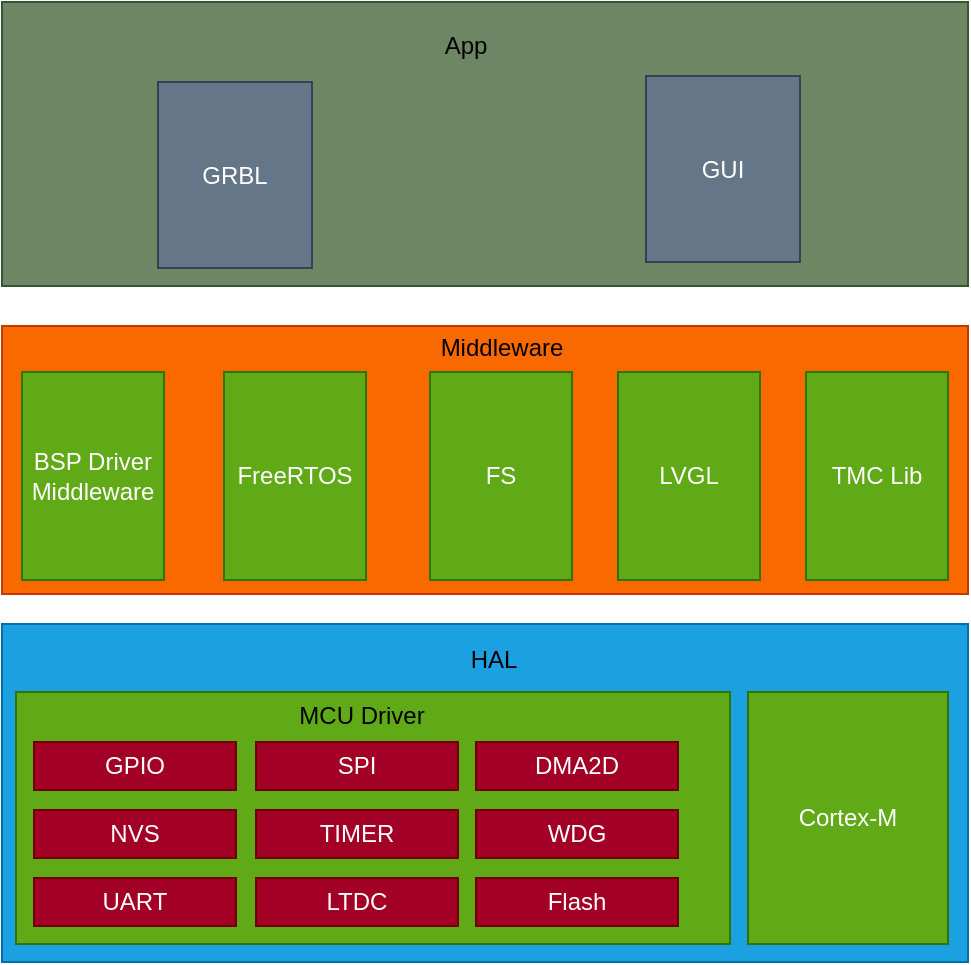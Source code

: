 <mxfile>
    <diagram id="nnVmaFYIqSaF1pwP1oCi" name="第 1 页">
        <mxGraphModel dx="844" dy="813" grid="0" gridSize="10" guides="1" tooltips="1" connect="1" arrows="1" fold="1" page="1" pageScale="1" pageWidth="827" pageHeight="1169" background="none" math="0" shadow="0">
            <root>
                <mxCell id="0"/>
                <mxCell id="1" parent="0"/>
                <mxCell id="80" value="" style="rounded=0;whiteSpace=wrap;html=1;fillColor=#1ba1e2;fontColor=#ffffff;strokeColor=#006EAF;" vertex="1" parent="1">
                    <mxGeometry x="184" y="659" width="483" height="169" as="geometry"/>
                </mxCell>
                <mxCell id="81" value="" style="rounded=0;whiteSpace=wrap;html=1;fillColor=#60a917;fontColor=#ffffff;strokeColor=#2D7600;" vertex="1" parent="1">
                    <mxGeometry x="191" y="693" width="357" height="126" as="geometry"/>
                </mxCell>
                <mxCell id="82" value="Cortex-M" style="rounded=0;whiteSpace=wrap;html=1;fillColor=#60a917;fontColor=#ffffff;strokeColor=#2D7600;" vertex="1" parent="1">
                    <mxGeometry x="557" y="693" width="100" height="126" as="geometry"/>
                </mxCell>
                <mxCell id="83" value="HAL" style="text;html=1;strokeColor=none;fillColor=none;align=center;verticalAlign=middle;whiteSpace=wrap;rounded=0;" vertex="1" parent="1">
                    <mxGeometry x="400" y="662" width="60" height="30" as="geometry"/>
                </mxCell>
                <mxCell id="87" value="" style="rounded=0;whiteSpace=wrap;html=1;fillColor=#fa6800;strokeColor=#C73500;fontColor=#000000;" vertex="1" parent="1">
                    <mxGeometry x="184" y="510" width="483" height="134" as="geometry"/>
                </mxCell>
                <mxCell id="88" value="Middleware" style="text;html=1;strokeColor=none;fillColor=none;align=center;verticalAlign=middle;whiteSpace=wrap;rounded=0;" vertex="1" parent="1">
                    <mxGeometry x="390" y="513" width="88" height="16" as="geometry"/>
                </mxCell>
                <mxCell id="89" value="GPIO" style="rounded=0;whiteSpace=wrap;html=1;fillColor=#a20025;fontColor=#ffffff;strokeColor=#6F0000;" vertex="1" parent="1">
                    <mxGeometry x="200" y="718" width="101" height="24" as="geometry"/>
                </mxCell>
                <mxCell id="90" value="UART" style="rounded=0;whiteSpace=wrap;html=1;fillColor=#a20025;fontColor=#ffffff;strokeColor=#6F0000;" vertex="1" parent="1">
                    <mxGeometry x="200" y="786" width="101" height="24" as="geometry"/>
                </mxCell>
                <mxCell id="91" value="NVS" style="rounded=0;whiteSpace=wrap;html=1;fillColor=#a20025;fontColor=#ffffff;strokeColor=#6F0000;" vertex="1" parent="1">
                    <mxGeometry x="200" y="752" width="101" height="24" as="geometry"/>
                </mxCell>
                <mxCell id="92" value="SPI" style="rounded=0;whiteSpace=wrap;html=1;fillColor=#a20025;fontColor=#ffffff;strokeColor=#6F0000;" vertex="1" parent="1">
                    <mxGeometry x="311" y="718" width="101" height="24" as="geometry"/>
                </mxCell>
                <mxCell id="93" value="TIMER" style="rounded=0;whiteSpace=wrap;html=1;fillColor=#a20025;fontColor=#ffffff;strokeColor=#6F0000;" vertex="1" parent="1">
                    <mxGeometry x="311" y="752" width="101" height="24" as="geometry"/>
                </mxCell>
                <mxCell id="97" value="MCU Driver" style="text;html=1;strokeColor=none;fillColor=none;align=center;verticalAlign=middle;whiteSpace=wrap;rounded=0;" vertex="1" parent="1">
                    <mxGeometry x="319" y="693" width="90" height="24" as="geometry"/>
                </mxCell>
                <mxCell id="98" value="LTDC" style="rounded=0;whiteSpace=wrap;html=1;fillColor=#a20025;fontColor=#ffffff;strokeColor=#6F0000;" vertex="1" parent="1">
                    <mxGeometry x="311" y="786" width="101" height="24" as="geometry"/>
                </mxCell>
                <mxCell id="99" value="DMA2D" style="rounded=0;whiteSpace=wrap;html=1;fillColor=#a20025;fontColor=#ffffff;strokeColor=#6F0000;" vertex="1" parent="1">
                    <mxGeometry x="421" y="718" width="101" height="24" as="geometry"/>
                </mxCell>
                <mxCell id="101" value="WDG" style="rounded=0;whiteSpace=wrap;html=1;fillColor=#a20025;fontColor=#ffffff;strokeColor=#6F0000;" vertex="1" parent="1">
                    <mxGeometry x="421" y="752" width="101" height="24" as="geometry"/>
                </mxCell>
                <mxCell id="102" value="Flash" style="rounded=0;whiteSpace=wrap;html=1;fillColor=#a20025;fontColor=#ffffff;strokeColor=#6F0000;" vertex="1" parent="1">
                    <mxGeometry x="421" y="786" width="101" height="24" as="geometry"/>
                </mxCell>
                <mxCell id="103" value="BSP Driver Middleware" style="rounded=0;whiteSpace=wrap;html=1;fillColor=#60a917;fontColor=#ffffff;strokeColor=#2D7600;" vertex="1" parent="1">
                    <mxGeometry x="194" y="533" width="71" height="104" as="geometry"/>
                </mxCell>
                <mxCell id="109" value="" style="rounded=0;whiteSpace=wrap;html=1;fillColor=#6d8764;fontColor=#ffffff;strokeColor=#3A5431;" vertex="1" parent="1">
                    <mxGeometry x="184" y="348" width="483" height="142" as="geometry"/>
                </mxCell>
                <mxCell id="110" value="GRBL" style="rounded=0;whiteSpace=wrap;html=1;fillColor=#647687;strokeColor=#314354;fontColor=#ffffff;" vertex="1" parent="1">
                    <mxGeometry x="262" y="388" width="77" height="93" as="geometry"/>
                </mxCell>
                <mxCell id="111" value="GUI" style="rounded=0;whiteSpace=wrap;html=1;fillColor=#647687;strokeColor=#314354;fontColor=#ffffff;" vertex="1" parent="1">
                    <mxGeometry x="506" y="385" width="77" height="93" as="geometry"/>
                </mxCell>
                <mxCell id="113" value="App" style="text;html=1;strokeColor=none;fillColor=none;align=center;verticalAlign=middle;whiteSpace=wrap;rounded=0;" vertex="1" parent="1">
                    <mxGeometry x="386" y="355" width="60" height="30" as="geometry"/>
                </mxCell>
                <mxCell id="116" value="FreeRTOS" style="rounded=0;whiteSpace=wrap;html=1;fillColor=#60a917;fontColor=#ffffff;strokeColor=#2D7600;" vertex="1" parent="1">
                    <mxGeometry x="295" y="533" width="71" height="104" as="geometry"/>
                </mxCell>
                <mxCell id="117" value="FS" style="rounded=0;whiteSpace=wrap;html=1;fillColor=#60a917;fontColor=#ffffff;strokeColor=#2D7600;" vertex="1" parent="1">
                    <mxGeometry x="398" y="533" width="71" height="104" as="geometry"/>
                </mxCell>
                <mxCell id="118" value="LVGL" style="rounded=0;whiteSpace=wrap;html=1;fillColor=#60a917;fontColor=#ffffff;strokeColor=#2D7600;" vertex="1" parent="1">
                    <mxGeometry x="492" y="533" width="71" height="104" as="geometry"/>
                </mxCell>
                <mxCell id="119" value="TMC Lib" style="rounded=0;whiteSpace=wrap;html=1;fillColor=#60a917;fontColor=#ffffff;strokeColor=#2D7600;" vertex="1" parent="1">
                    <mxGeometry x="586" y="533" width="71" height="104" as="geometry"/>
                </mxCell>
            </root>
        </mxGraphModel>
    </diagram>
</mxfile>